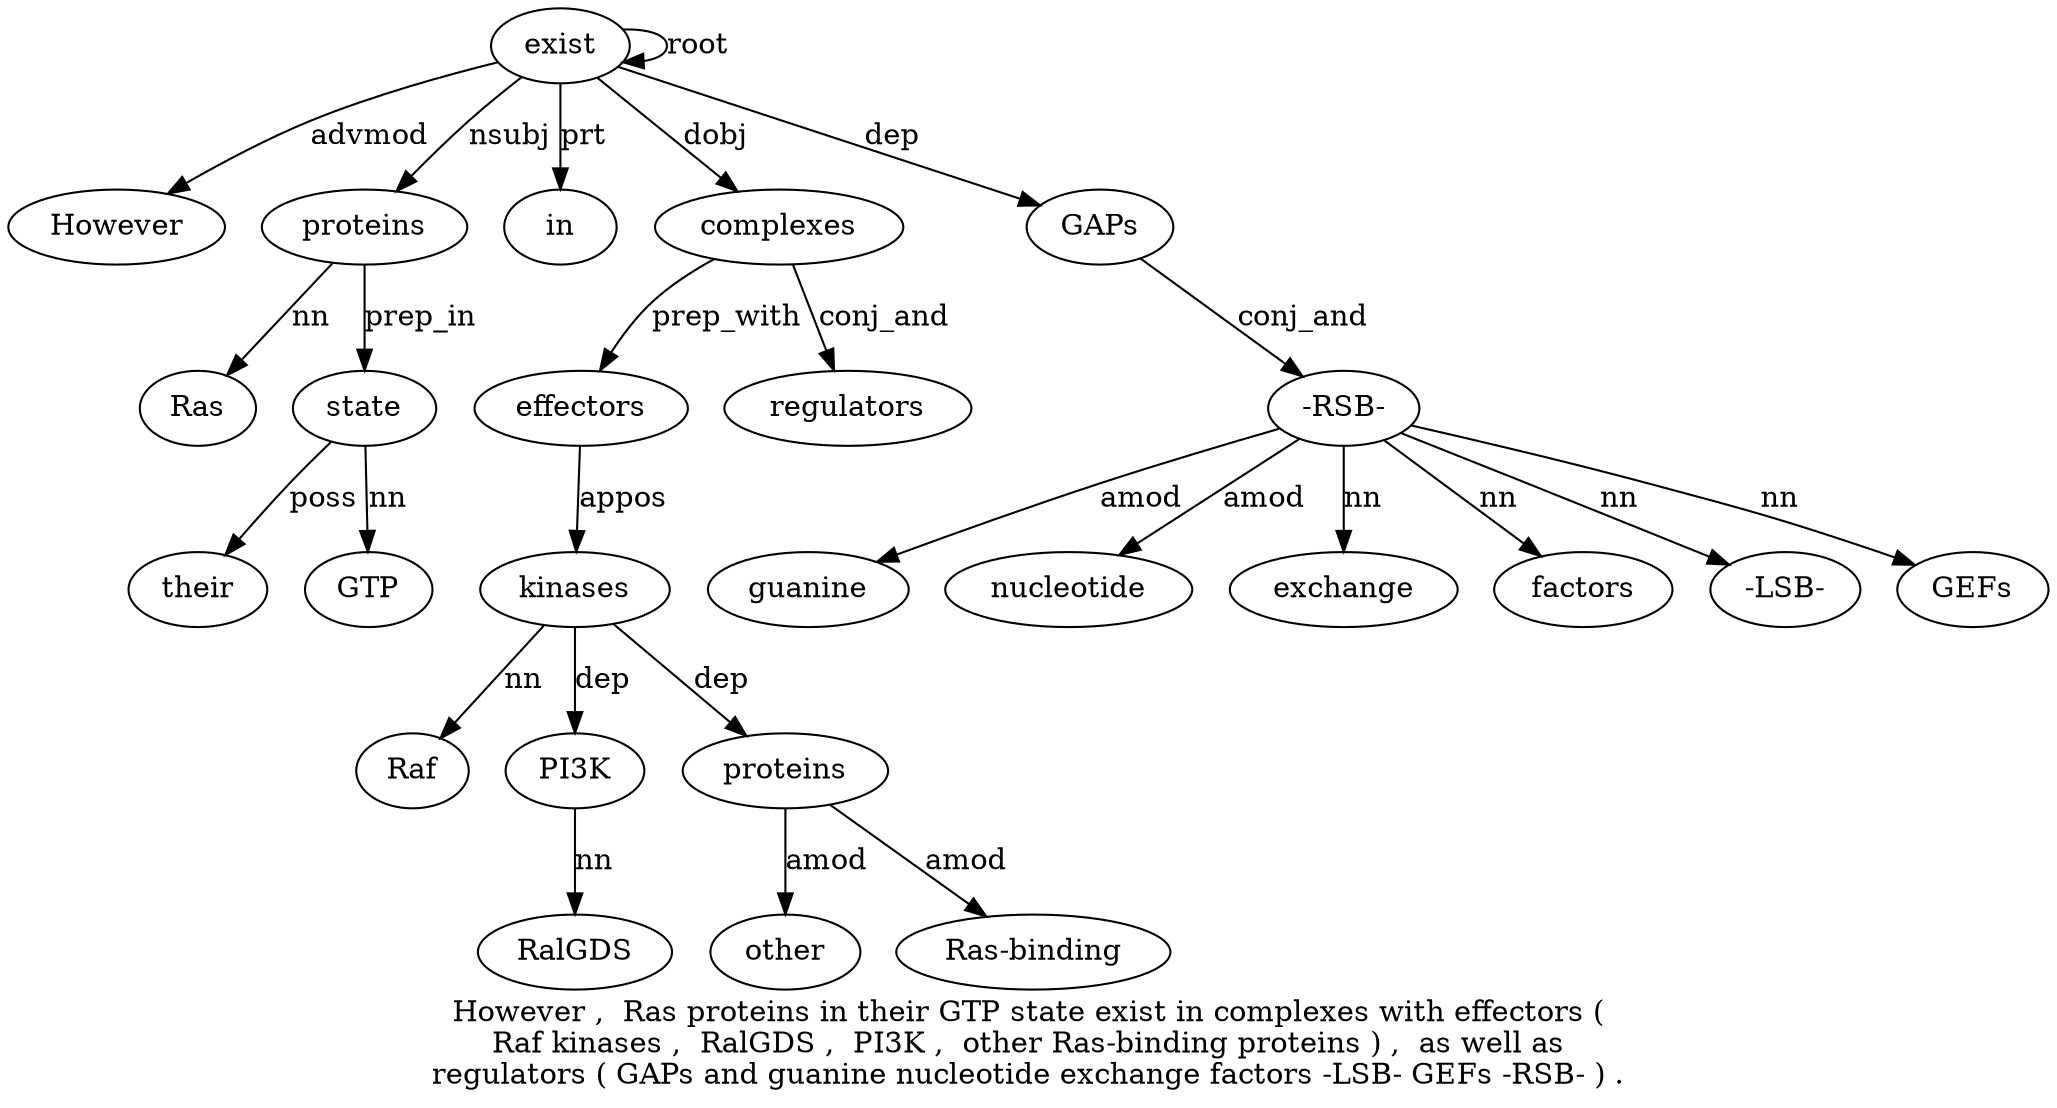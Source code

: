 digraph "However ,  Ras proteins in their GTP state exist in complexes with effectors ( Raf kinases ,  RalGDS ,  PI3K ,  other Ras-binding proteins ) ,  as well as regulators ( GAPs and guanine nucleotide exchange factors -LSB- GEFs -RSB- ) ." {
label="However ,  Ras proteins in their GTP state exist in complexes with effectors (
Raf kinases ,  RalGDS ,  PI3K ,  other Ras-binding proteins ) ,  as well as
regulators ( GAPs and guanine nucleotide exchange factors -LSB- GEFs -RSB- ) .";
exist9 [style=filled, fillcolor=white, label=exist];
However1 [style=filled, fillcolor=white, label=However];
exist9 -> However1  [label=advmod];
proteins4 [style=filled, fillcolor=white, label=proteins];
Ras3 [style=filled, fillcolor=white, label=Ras];
proteins4 -> Ras3  [label=nn];
exist9 -> proteins4  [label=nsubj];
state8 [style=filled, fillcolor=white, label=state];
their6 [style=filled, fillcolor=white, label=their];
state8 -> their6  [label=poss];
GTP7 [style=filled, fillcolor=white, label=GTP];
state8 -> GTP7  [label=nn];
proteins4 -> state8  [label=prep_in];
exist9 -> exist9  [label=root];
in10 [style=filled, fillcolor=white, label=in];
exist9 -> in10  [label=prt];
complexes11 [style=filled, fillcolor=white, label=complexes];
exist9 -> complexes11  [label=dobj];
effectors13 [style=filled, fillcolor=white, label=effectors];
complexes11 -> effectors13  [label=prep_with];
kinases16 [style=filled, fillcolor=white, label=kinases];
Raf15 [style=filled, fillcolor=white, label=Raf];
kinases16 -> Raf15  [label=nn];
effectors13 -> kinases16  [label=appos];
PI3K20 [style=filled, fillcolor=white, label=PI3K];
RalGDS18 [style=filled, fillcolor=white, label=RalGDS];
PI3K20 -> RalGDS18  [label=nn];
kinases16 -> PI3K20  [label=dep];
proteins24 [style=filled, fillcolor=white, label=proteins];
other22 [style=filled, fillcolor=white, label=other];
proteins24 -> other22  [label=amod];
"Ras-binding23" [style=filled, fillcolor=white, label="Ras-binding"];
proteins24 -> "Ras-binding23"  [label=amod];
kinases16 -> proteins24  [label=dep];
regulators30 [style=filled, fillcolor=white, label=regulators];
complexes11 -> regulators30  [label=conj_and];
GAPs32 [style=filled, fillcolor=white, label=GAPs];
exist9 -> GAPs32  [label=dep];
"-RSB-40" [style=filled, fillcolor=white, label="-RSB-"];
guanine34 [style=filled, fillcolor=white, label=guanine];
"-RSB-40" -> guanine34  [label=amod];
nucleotide35 [style=filled, fillcolor=white, label=nucleotide];
"-RSB-40" -> nucleotide35  [label=amod];
exchange36 [style=filled, fillcolor=white, label=exchange];
"-RSB-40" -> exchange36  [label=nn];
factors37 [style=filled, fillcolor=white, label=factors];
"-RSB-40" -> factors37  [label=nn];
"-LSB-38" [style=filled, fillcolor=white, label="-LSB-"];
"-RSB-40" -> "-LSB-38"  [label=nn];
GEFs39 [style=filled, fillcolor=white, label=GEFs];
"-RSB-40" -> GEFs39  [label=nn];
GAPs32 -> "-RSB-40"  [label=conj_and];
}
